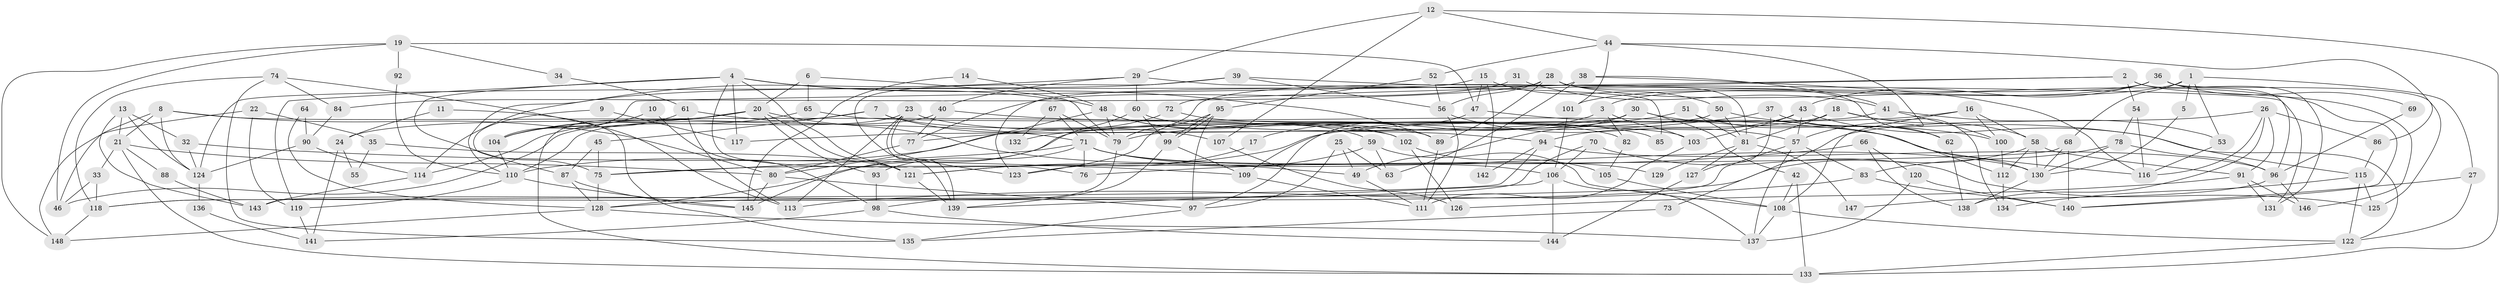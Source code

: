 // Generated by graph-tools (version 1.1) at 2025/50/03/09/25 04:50:34]
// undirected, 148 vertices, 296 edges
graph export_dot {
graph [start="1"]
  node [color=gray90,style=filled];
  1;
  2;
  3;
  4;
  5;
  6;
  7;
  8;
  9;
  10;
  11;
  12;
  13;
  14;
  15;
  16;
  17;
  18;
  19;
  20;
  21;
  22;
  23;
  24;
  25;
  26;
  27;
  28;
  29;
  30;
  31;
  32;
  33;
  34;
  35;
  36;
  37;
  38;
  39;
  40;
  41;
  42;
  43;
  44;
  45;
  46;
  47;
  48;
  49;
  50;
  51;
  52;
  53;
  54;
  55;
  56;
  57;
  58;
  59;
  60;
  61;
  62;
  63;
  64;
  65;
  66;
  67;
  68;
  69;
  70;
  71;
  72;
  73;
  74;
  75;
  76;
  77;
  78;
  79;
  80;
  81;
  82;
  83;
  84;
  85;
  86;
  87;
  88;
  89;
  90;
  91;
  92;
  93;
  94;
  95;
  96;
  97;
  98;
  99;
  100;
  101;
  102;
  103;
  104;
  105;
  106;
  107;
  108;
  109;
  110;
  111;
  112;
  113;
  114;
  115;
  116;
  117;
  118;
  119;
  120;
  121;
  122;
  123;
  124;
  125;
  126;
  127;
  128;
  129;
  130;
  131;
  132;
  133;
  134;
  135;
  136;
  137;
  138;
  139;
  140;
  141;
  142;
  143;
  144;
  145;
  146;
  147;
  148;
  1 -- 27;
  1 -- 53;
  1 -- 3;
  1 -- 5;
  1 -- 68;
  2 -- 104;
  2 -- 131;
  2 -- 54;
  2 -- 72;
  2 -- 146;
  3 -- 82;
  3 -- 17;
  3 -- 103;
  4 -- 48;
  4 -- 76;
  4 -- 75;
  4 -- 89;
  4 -- 117;
  4 -- 119;
  4 -- 121;
  5 -- 130;
  6 -- 65;
  6 -- 20;
  6 -- 79;
  7 -- 89;
  7 -- 114;
  7 -- 45;
  7 -- 107;
  8 -- 102;
  8 -- 21;
  8 -- 46;
  8 -- 80;
  8 -- 124;
  9 -- 117;
  9 -- 87;
  10 -- 104;
  10 -- 98;
  11 -- 135;
  11 -- 24;
  12 -- 133;
  12 -- 29;
  12 -- 44;
  12 -- 107;
  13 -- 124;
  13 -- 21;
  13 -- 32;
  13 -- 143;
  14 -- 145;
  14 -- 48;
  15 -- 123;
  15 -- 50;
  15 -- 47;
  15 -- 142;
  16 -- 58;
  16 -- 108;
  16 -- 100;
  16 -- 121;
  17 -- 121;
  18 -- 109;
  18 -- 134;
  18 -- 58;
  18 -- 81;
  19 -- 148;
  19 -- 47;
  19 -- 34;
  19 -- 46;
  19 -- 92;
  20 -- 104;
  20 -- 121;
  20 -- 24;
  20 -- 49;
  20 -- 93;
  20 -- 133;
  21 -- 80;
  21 -- 133;
  21 -- 33;
  21 -- 88;
  22 -- 119;
  22 -- 148;
  22 -- 35;
  23 -- 139;
  23 -- 46;
  23 -- 82;
  23 -- 113;
  23 -- 123;
  24 -- 141;
  24 -- 55;
  25 -- 97;
  25 -- 49;
  25 -- 63;
  26 -- 116;
  26 -- 138;
  26 -- 73;
  26 -- 86;
  26 -- 91;
  27 -- 122;
  27 -- 140;
  28 -- 89;
  28 -- 56;
  28 -- 62;
  28 -- 81;
  28 -- 84;
  28 -- 140;
  29 -- 110;
  29 -- 60;
  29 -- 40;
  29 -- 85;
  30 -- 49;
  30 -- 100;
  30 -- 42;
  30 -- 117;
  31 -- 77;
  31 -- 41;
  32 -- 124;
  32 -- 109;
  33 -- 46;
  33 -- 118;
  34 -- 61;
  35 -- 121;
  35 -- 55;
  36 -- 101;
  36 -- 43;
  36 -- 69;
  36 -- 79;
  36 -- 96;
  36 -- 125;
  37 -- 127;
  37 -- 79;
  37 -- 62;
  38 -- 63;
  38 -- 116;
  38 -- 41;
  38 -- 124;
  39 -- 139;
  39 -- 56;
  39 -- 114;
  39 -- 131;
  40 -- 77;
  40 -- 110;
  40 -- 116;
  41 -- 128;
  41 -- 53;
  41 -- 100;
  42 -- 108;
  42 -- 133;
  43 -- 57;
  43 -- 94;
  43 -- 103;
  43 -- 115;
  44 -- 86;
  44 -- 52;
  44 -- 57;
  44 -- 101;
  45 -- 75;
  45 -- 87;
  47 -- 97;
  47 -- 130;
  48 -- 79;
  48 -- 80;
  48 -- 59;
  48 -- 102;
  49 -- 111;
  50 -- 122;
  50 -- 81;
  50 -- 77;
  51 -- 81;
  51 -- 112;
  51 -- 132;
  52 -- 56;
  52 -- 95;
  53 -- 116;
  54 -- 78;
  54 -- 116;
  56 -- 111;
  56 -- 57;
  57 -- 83;
  57 -- 137;
  57 -- 143;
  58 -- 130;
  58 -- 91;
  58 -- 112;
  58 -- 128;
  59 -- 123;
  59 -- 63;
  59 -- 108;
  60 -- 99;
  60 -- 94;
  60 -- 145;
  61 -- 113;
  61 -- 71;
  61 -- 104;
  62 -- 138;
  64 -- 90;
  64 -- 128;
  65 -- 104;
  65 -- 103;
  66 -- 120;
  66 -- 138;
  66 -- 76;
  67 -- 79;
  67 -- 71;
  67 -- 132;
  68 -- 75;
  68 -- 130;
  68 -- 140;
  69 -- 96;
  70 -- 125;
  70 -- 118;
  70 -- 106;
  71 -- 130;
  71 -- 75;
  71 -- 76;
  71 -- 93;
  71 -- 106;
  71 -- 129;
  72 -- 110;
  72 -- 85;
  73 -- 135;
  74 -- 113;
  74 -- 84;
  74 -- 118;
  74 -- 135;
  75 -- 128;
  77 -- 80;
  78 -- 130;
  78 -- 96;
  78 -- 83;
  79 -- 98;
  80 -- 145;
  80 -- 97;
  81 -- 127;
  81 -- 129;
  81 -- 147;
  82 -- 105;
  83 -- 140;
  83 -- 113;
  84 -- 90;
  86 -- 115;
  87 -- 128;
  87 -- 145;
  88 -- 143;
  89 -- 111;
  90 -- 114;
  90 -- 124;
  91 -- 126;
  91 -- 131;
  91 -- 146;
  92 -- 110;
  93 -- 98;
  94 -- 96;
  94 -- 118;
  94 -- 142;
  95 -- 99;
  95 -- 99;
  95 -- 97;
  95 -- 123;
  96 -- 146;
  96 -- 147;
  97 -- 135;
  98 -- 141;
  98 -- 144;
  99 -- 139;
  99 -- 109;
  100 -- 112;
  101 -- 106;
  102 -- 126;
  102 -- 105;
  103 -- 111;
  104 -- 110;
  105 -- 108;
  106 -- 137;
  106 -- 139;
  106 -- 144;
  107 -- 126;
  108 -- 137;
  108 -- 122;
  109 -- 111;
  110 -- 145;
  110 -- 119;
  112 -- 134;
  114 -- 143;
  115 -- 122;
  115 -- 125;
  115 -- 134;
  118 -- 148;
  119 -- 141;
  120 -- 140;
  120 -- 137;
  121 -- 139;
  122 -- 133;
  124 -- 136;
  127 -- 144;
  128 -- 137;
  128 -- 148;
  130 -- 138;
  136 -- 141;
}
